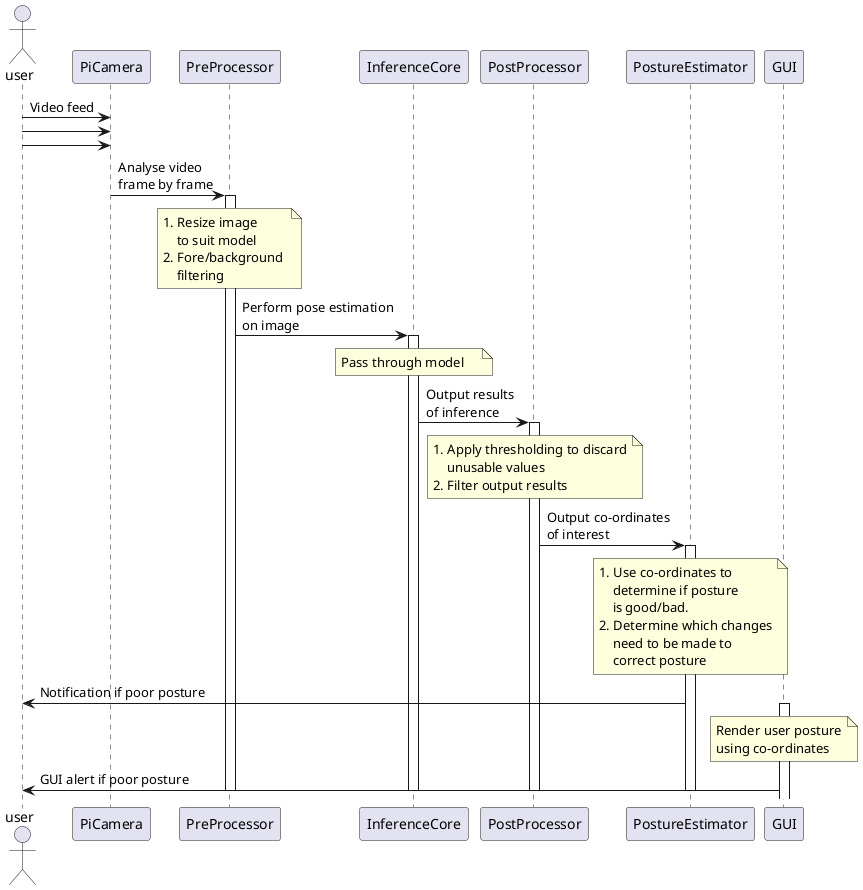 @startuml
actor user
participant PiCamera
participant PreProcessor
participant InferenceCore
participant PostProcessor
participant PostureEstimator
participant GUI

user -> PiCamera: Video feed
user -> PiCamera: 
user -> PiCamera: 
PiCamera -> PreProcessor: Analyse video \nframe by frame
activate PreProcessor
note over PreProcessor
    1. Resize image 
        to suit model
    2. Fore/background 
        filtering    
end note
PreProcessor -> InferenceCore: Perform pose estimation \non image
activate InferenceCore

note over InferenceCore    
    Pass through model    
end note

InferenceCore -> PostProcessor : Output results \nof inference

activate PostProcessor

note over PostProcessor    
    1. Apply thresholding to discard
        unusable values  
    2. Filter output results
end note

PostProcessor -> PostureEstimator : Output co-ordinates \nof interest

activate PostureEstimator

note over PostureEstimator
    1. Use co-ordinates to
        determine if posture 
        is good/bad.
    2. Determine which changes
        need to be made to
        correct posture
end note

user <- PostureEstimator : Notification if poor posture

activate GUI
note over GUI
    Render user posture
    using co-ordinates    
end note
user <- GUI : GUI alert if poor posture

deactivate
deactivate
deactivate
deactivate
deactivate


@enduml